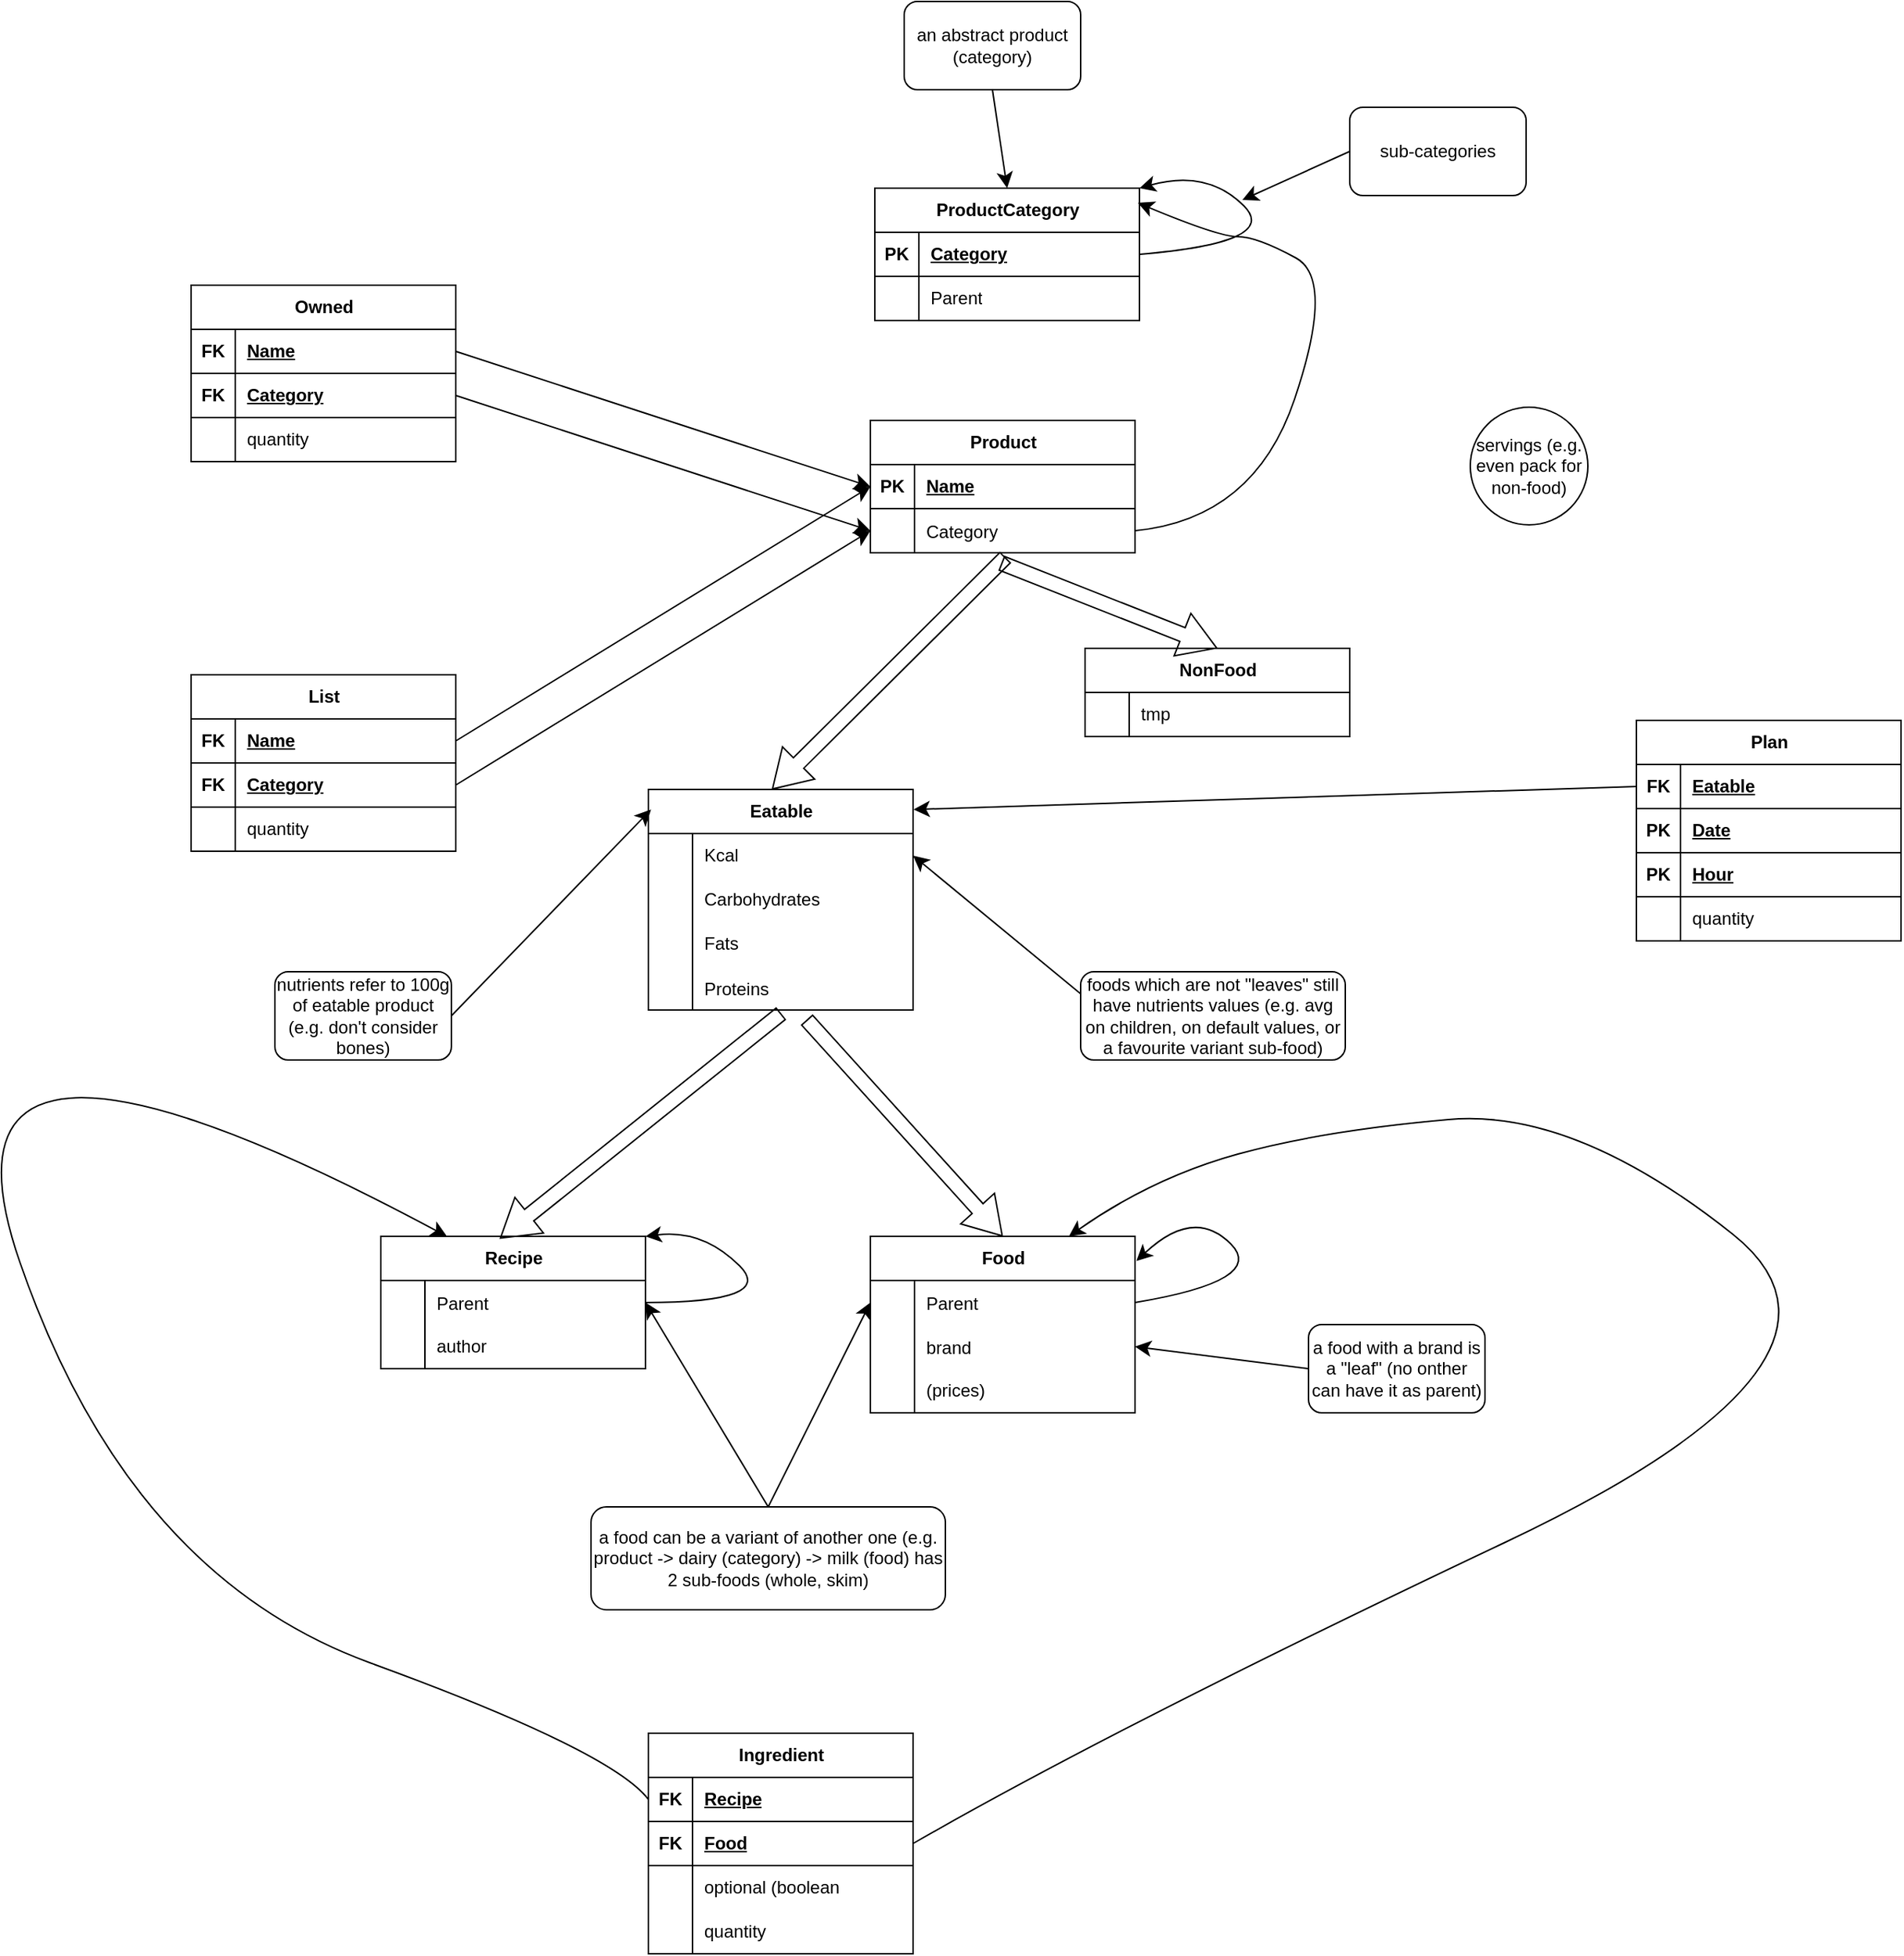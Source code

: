<mxfile version="24.2.5" type="device">
  <diagram name="Page-1" id="4wqWPoDEpwIA6AYoPbV9">
    <mxGraphModel dx="2390" dy="1797" grid="0" gridSize="10" guides="1" tooltips="1" connect="1" arrows="1" fold="1" page="0" pageScale="1" pageWidth="827" pageHeight="1169" math="0" shadow="0">
      <root>
        <mxCell id="0" />
        <mxCell id="1" parent="0" />
        <mxCell id="bA_wD9CgmNWGQYaJStTC-5" value="ProductCategory" style="shape=table;startSize=30;container=1;collapsible=1;childLayout=tableLayout;fixedRows=1;rowLines=0;fontStyle=1;align=center;resizeLast=1;html=1;" vertex="1" parent="1">
          <mxGeometry x="-225" y="-124" width="180" height="90" as="geometry" />
        </mxCell>
        <mxCell id="bA_wD9CgmNWGQYaJStTC-6" value="" style="shape=tableRow;horizontal=0;startSize=0;swimlaneHead=0;swimlaneBody=0;fillColor=none;collapsible=0;dropTarget=0;points=[[0,0.5],[1,0.5]];portConstraint=eastwest;top=0;left=0;right=0;bottom=1;" vertex="1" parent="bA_wD9CgmNWGQYaJStTC-5">
          <mxGeometry y="30" width="180" height="30" as="geometry" />
        </mxCell>
        <mxCell id="bA_wD9CgmNWGQYaJStTC-7" value="PK" style="shape=partialRectangle;connectable=0;fillColor=none;top=0;left=0;bottom=0;right=0;fontStyle=1;overflow=hidden;whiteSpace=wrap;html=1;" vertex="1" parent="bA_wD9CgmNWGQYaJStTC-6">
          <mxGeometry width="30" height="30" as="geometry">
            <mxRectangle width="30" height="30" as="alternateBounds" />
          </mxGeometry>
        </mxCell>
        <mxCell id="bA_wD9CgmNWGQYaJStTC-8" value="Category" style="shape=partialRectangle;connectable=0;fillColor=none;top=0;left=0;bottom=0;right=0;align=left;spacingLeft=6;fontStyle=5;overflow=hidden;whiteSpace=wrap;html=1;" vertex="1" parent="bA_wD9CgmNWGQYaJStTC-6">
          <mxGeometry x="30" width="150" height="30" as="geometry">
            <mxRectangle width="150" height="30" as="alternateBounds" />
          </mxGeometry>
        </mxCell>
        <mxCell id="bA_wD9CgmNWGQYaJStTC-9" value="" style="shape=tableRow;horizontal=0;startSize=0;swimlaneHead=0;swimlaneBody=0;fillColor=none;collapsible=0;dropTarget=0;points=[[0,0.5],[1,0.5]];portConstraint=eastwest;top=0;left=0;right=0;bottom=0;" vertex="1" parent="bA_wD9CgmNWGQYaJStTC-5">
          <mxGeometry y="60" width="180" height="30" as="geometry" />
        </mxCell>
        <mxCell id="bA_wD9CgmNWGQYaJStTC-10" value="" style="shape=partialRectangle;connectable=0;fillColor=none;top=0;left=0;bottom=0;right=0;editable=1;overflow=hidden;whiteSpace=wrap;html=1;" vertex="1" parent="bA_wD9CgmNWGQYaJStTC-9">
          <mxGeometry width="30" height="30" as="geometry">
            <mxRectangle width="30" height="30" as="alternateBounds" />
          </mxGeometry>
        </mxCell>
        <mxCell id="bA_wD9CgmNWGQYaJStTC-11" value="Parent" style="shape=partialRectangle;connectable=0;fillColor=none;top=0;left=0;bottom=0;right=0;align=left;spacingLeft=6;overflow=hidden;whiteSpace=wrap;html=1;" vertex="1" parent="bA_wD9CgmNWGQYaJStTC-9">
          <mxGeometry x="30" width="150" height="30" as="geometry">
            <mxRectangle width="150" height="30" as="alternateBounds" />
          </mxGeometry>
        </mxCell>
        <mxCell id="bA_wD9CgmNWGQYaJStTC-251" value="" style="curved=1;endArrow=classic;html=1;rounded=0;fontSize=12;startSize=8;endSize=8;entryX=1;entryY=0;entryDx=0;entryDy=0;exitX=1;exitY=0.5;exitDx=0;exitDy=0;" edge="1" parent="bA_wD9CgmNWGQYaJStTC-5" source="bA_wD9CgmNWGQYaJStTC-6" target="bA_wD9CgmNWGQYaJStTC-5">
          <mxGeometry width="50" height="50" relative="1" as="geometry">
            <mxPoint x="226" y="37" as="sourcePoint" />
            <mxPoint x="276" y="-13" as="targetPoint" />
            <Array as="points">
              <mxPoint x="276" y="37" />
              <mxPoint x="226" y="-13" />
            </Array>
          </mxGeometry>
        </mxCell>
        <mxCell id="bA_wD9CgmNWGQYaJStTC-32" style="edgeStyle=none;curved=1;rounded=0;orthogonalLoop=1;jettySize=auto;html=1;entryX=0.5;entryY=0;entryDx=0;entryDy=0;fontSize=12;startSize=8;endSize=8;exitX=0.5;exitY=1;exitDx=0;exitDy=0;" edge="1" parent="1" source="bA_wD9CgmNWGQYaJStTC-171" target="bA_wD9CgmNWGQYaJStTC-5">
          <mxGeometry relative="1" as="geometry">
            <mxPoint x="-144.142" y="-158.445" as="sourcePoint" />
          </mxGeometry>
        </mxCell>
        <mxCell id="bA_wD9CgmNWGQYaJStTC-33" value="Eatable" style="shape=table;startSize=30;container=1;collapsible=1;childLayout=tableLayout;fixedRows=1;rowLines=0;fontStyle=1;align=center;resizeLast=1;html=1;" vertex="1" parent="1">
          <mxGeometry x="-379" y="285" width="180" height="150" as="geometry" />
        </mxCell>
        <mxCell id="bA_wD9CgmNWGQYaJStTC-37" value="" style="shape=tableRow;horizontal=0;startSize=0;swimlaneHead=0;swimlaneBody=0;fillColor=none;collapsible=0;dropTarget=0;points=[[0,0.5],[1,0.5]];portConstraint=eastwest;top=0;left=0;right=0;bottom=0;" vertex="1" parent="bA_wD9CgmNWGQYaJStTC-33">
          <mxGeometry y="30" width="180" height="30" as="geometry" />
        </mxCell>
        <mxCell id="bA_wD9CgmNWGQYaJStTC-38" value="" style="shape=partialRectangle;connectable=0;fillColor=none;top=0;left=0;bottom=0;right=0;editable=1;overflow=hidden;whiteSpace=wrap;html=1;" vertex="1" parent="bA_wD9CgmNWGQYaJStTC-37">
          <mxGeometry width="30" height="30" as="geometry">
            <mxRectangle width="30" height="30" as="alternateBounds" />
          </mxGeometry>
        </mxCell>
        <mxCell id="bA_wD9CgmNWGQYaJStTC-39" value="Kcal" style="shape=partialRectangle;connectable=0;fillColor=none;top=0;left=0;bottom=0;right=0;align=left;spacingLeft=6;overflow=hidden;whiteSpace=wrap;html=1;" vertex="1" parent="bA_wD9CgmNWGQYaJStTC-37">
          <mxGeometry x="30" width="150" height="30" as="geometry">
            <mxRectangle width="150" height="30" as="alternateBounds" />
          </mxGeometry>
        </mxCell>
        <mxCell id="bA_wD9CgmNWGQYaJStTC-40" value="" style="shape=tableRow;horizontal=0;startSize=0;swimlaneHead=0;swimlaneBody=0;fillColor=none;collapsible=0;dropTarget=0;points=[[0,0.5],[1,0.5]];portConstraint=eastwest;top=0;left=0;right=0;bottom=0;" vertex="1" parent="bA_wD9CgmNWGQYaJStTC-33">
          <mxGeometry y="60" width="180" height="30" as="geometry" />
        </mxCell>
        <mxCell id="bA_wD9CgmNWGQYaJStTC-41" value="" style="shape=partialRectangle;connectable=0;fillColor=none;top=0;left=0;bottom=0;right=0;editable=1;overflow=hidden;whiteSpace=wrap;html=1;" vertex="1" parent="bA_wD9CgmNWGQYaJStTC-40">
          <mxGeometry width="30" height="30" as="geometry">
            <mxRectangle width="30" height="30" as="alternateBounds" />
          </mxGeometry>
        </mxCell>
        <mxCell id="bA_wD9CgmNWGQYaJStTC-42" value="Carbohydrates" style="shape=partialRectangle;connectable=0;fillColor=none;top=0;left=0;bottom=0;right=0;align=left;spacingLeft=6;overflow=hidden;whiteSpace=wrap;html=1;" vertex="1" parent="bA_wD9CgmNWGQYaJStTC-40">
          <mxGeometry x="30" width="150" height="30" as="geometry">
            <mxRectangle width="150" height="30" as="alternateBounds" />
          </mxGeometry>
        </mxCell>
        <mxCell id="bA_wD9CgmNWGQYaJStTC-43" value="" style="shape=tableRow;horizontal=0;startSize=0;swimlaneHead=0;swimlaneBody=0;fillColor=none;collapsible=0;dropTarget=0;points=[[0,0.5],[1,0.5]];portConstraint=eastwest;top=0;left=0;right=0;bottom=0;" vertex="1" parent="bA_wD9CgmNWGQYaJStTC-33">
          <mxGeometry y="90" width="180" height="30" as="geometry" />
        </mxCell>
        <mxCell id="bA_wD9CgmNWGQYaJStTC-44" value="" style="shape=partialRectangle;connectable=0;fillColor=none;top=0;left=0;bottom=0;right=0;editable=1;overflow=hidden;whiteSpace=wrap;html=1;" vertex="1" parent="bA_wD9CgmNWGQYaJStTC-43">
          <mxGeometry width="30" height="30" as="geometry">
            <mxRectangle width="30" height="30" as="alternateBounds" />
          </mxGeometry>
        </mxCell>
        <mxCell id="bA_wD9CgmNWGQYaJStTC-45" value="Fats" style="shape=partialRectangle;connectable=0;fillColor=none;top=0;left=0;bottom=0;right=0;align=left;spacingLeft=6;overflow=hidden;whiteSpace=wrap;html=1;" vertex="1" parent="bA_wD9CgmNWGQYaJStTC-43">
          <mxGeometry x="30" width="150" height="30" as="geometry">
            <mxRectangle width="150" height="30" as="alternateBounds" />
          </mxGeometry>
        </mxCell>
        <mxCell id="bA_wD9CgmNWGQYaJStTC-101" value="" style="shape=tableRow;horizontal=0;startSize=0;swimlaneHead=0;swimlaneBody=0;fillColor=none;collapsible=0;dropTarget=0;points=[[0,0.5],[1,0.5]];portConstraint=eastwest;top=0;left=0;right=0;bottom=0;" vertex="1" parent="bA_wD9CgmNWGQYaJStTC-33">
          <mxGeometry y="120" width="180" height="30" as="geometry" />
        </mxCell>
        <mxCell id="bA_wD9CgmNWGQYaJStTC-102" value="" style="shape=partialRectangle;connectable=0;fillColor=none;top=0;left=0;bottom=0;right=0;editable=1;overflow=hidden;" vertex="1" parent="bA_wD9CgmNWGQYaJStTC-101">
          <mxGeometry width="30" height="30" as="geometry">
            <mxRectangle width="30" height="30" as="alternateBounds" />
          </mxGeometry>
        </mxCell>
        <mxCell id="bA_wD9CgmNWGQYaJStTC-103" value="Proteins" style="shape=partialRectangle;connectable=0;fillColor=none;top=0;left=0;bottom=0;right=0;align=left;spacingLeft=6;overflow=hidden;" vertex="1" parent="bA_wD9CgmNWGQYaJStTC-101">
          <mxGeometry x="30" width="150" height="30" as="geometry">
            <mxRectangle width="150" height="30" as="alternateBounds" />
          </mxGeometry>
        </mxCell>
        <mxCell id="bA_wD9CgmNWGQYaJStTC-46" value="NonFood" style="shape=table;startSize=30;container=1;collapsible=1;childLayout=tableLayout;fixedRows=1;rowLines=0;fontStyle=1;align=center;resizeLast=1;html=1;" vertex="1" parent="1">
          <mxGeometry x="-82" y="189" width="180" height="60" as="geometry" />
        </mxCell>
        <mxCell id="bA_wD9CgmNWGQYaJStTC-50" value="" style="shape=tableRow;horizontal=0;startSize=0;swimlaneHead=0;swimlaneBody=0;fillColor=none;collapsible=0;dropTarget=0;points=[[0,0.5],[1,0.5]];portConstraint=eastwest;top=0;left=0;right=0;bottom=0;" vertex="1" parent="bA_wD9CgmNWGQYaJStTC-46">
          <mxGeometry y="30" width="180" height="30" as="geometry" />
        </mxCell>
        <mxCell id="bA_wD9CgmNWGQYaJStTC-51" value="" style="shape=partialRectangle;connectable=0;fillColor=none;top=0;left=0;bottom=0;right=0;editable=1;overflow=hidden;whiteSpace=wrap;html=1;" vertex="1" parent="bA_wD9CgmNWGQYaJStTC-50">
          <mxGeometry width="30" height="30" as="geometry">
            <mxRectangle width="30" height="30" as="alternateBounds" />
          </mxGeometry>
        </mxCell>
        <mxCell id="bA_wD9CgmNWGQYaJStTC-52" value="tmp" style="shape=partialRectangle;connectable=0;fillColor=none;top=0;left=0;bottom=0;right=0;align=left;spacingLeft=6;overflow=hidden;whiteSpace=wrap;html=1;" vertex="1" parent="bA_wD9CgmNWGQYaJStTC-50">
          <mxGeometry x="30" width="150" height="30" as="geometry">
            <mxRectangle width="150" height="30" as="alternateBounds" />
          </mxGeometry>
        </mxCell>
        <mxCell id="bA_wD9CgmNWGQYaJStTC-62" value="Product" style="shape=table;startSize=30;container=1;collapsible=1;childLayout=tableLayout;fixedRows=1;rowLines=0;fontStyle=1;align=center;resizeLast=1;html=1;" vertex="1" parent="1">
          <mxGeometry x="-228" y="34" width="180" height="90" as="geometry" />
        </mxCell>
        <mxCell id="bA_wD9CgmNWGQYaJStTC-59" value="" style="shape=tableRow;horizontal=0;startSize=0;swimlaneHead=0;swimlaneBody=0;fillColor=none;collapsible=0;dropTarget=0;points=[[0,0.5],[1,0.5]];portConstraint=eastwest;top=0;left=0;right=0;bottom=1;" vertex="1" parent="bA_wD9CgmNWGQYaJStTC-62">
          <mxGeometry y="30" width="180" height="30" as="geometry" />
        </mxCell>
        <mxCell id="bA_wD9CgmNWGQYaJStTC-60" value="PK" style="shape=partialRectangle;connectable=0;fillColor=none;top=0;left=0;bottom=0;right=0;fontStyle=1;overflow=hidden;whiteSpace=wrap;html=1;" vertex="1" parent="bA_wD9CgmNWGQYaJStTC-59">
          <mxGeometry width="30" height="30" as="geometry">
            <mxRectangle width="30" height="30" as="alternateBounds" />
          </mxGeometry>
        </mxCell>
        <mxCell id="bA_wD9CgmNWGQYaJStTC-61" value="Name" style="shape=partialRectangle;connectable=0;fillColor=none;top=0;left=0;bottom=0;right=0;align=left;spacingLeft=6;fontStyle=5;overflow=hidden;whiteSpace=wrap;html=1;" vertex="1" parent="bA_wD9CgmNWGQYaJStTC-59">
          <mxGeometry x="30" width="150" height="30" as="geometry">
            <mxRectangle width="150" height="30" as="alternateBounds" />
          </mxGeometry>
        </mxCell>
        <mxCell id="bA_wD9CgmNWGQYaJStTC-217" value="" style="shape=tableRow;horizontal=0;startSize=0;swimlaneHead=0;swimlaneBody=0;fillColor=none;collapsible=0;dropTarget=0;points=[[0,0.5],[1,0.5]];portConstraint=eastwest;top=0;left=0;right=0;bottom=0;" vertex="1" parent="bA_wD9CgmNWGQYaJStTC-62">
          <mxGeometry y="60" width="180" height="30" as="geometry" />
        </mxCell>
        <mxCell id="bA_wD9CgmNWGQYaJStTC-218" value="" style="shape=partialRectangle;connectable=0;fillColor=none;top=0;left=0;bottom=0;right=0;editable=1;overflow=hidden;" vertex="1" parent="bA_wD9CgmNWGQYaJStTC-217">
          <mxGeometry width="30" height="30" as="geometry">
            <mxRectangle width="30" height="30" as="alternateBounds" />
          </mxGeometry>
        </mxCell>
        <mxCell id="bA_wD9CgmNWGQYaJStTC-219" value="Category" style="shape=partialRectangle;connectable=0;fillColor=none;top=0;left=0;bottom=0;right=0;align=left;spacingLeft=6;overflow=hidden;" vertex="1" parent="bA_wD9CgmNWGQYaJStTC-217">
          <mxGeometry x="30" width="150" height="30" as="geometry">
            <mxRectangle width="150" height="30" as="alternateBounds" />
          </mxGeometry>
        </mxCell>
        <mxCell id="bA_wD9CgmNWGQYaJStTC-82" value="" style="curved=1;endArrow=classic;html=1;rounded=0;fontSize=12;startSize=8;endSize=8;exitX=1;exitY=0.5;exitDx=0;exitDy=0;entryX=0.994;entryY=0.111;entryDx=0;entryDy=0;entryPerimeter=0;" edge="1" parent="1" target="bA_wD9CgmNWGQYaJStTC-5">
          <mxGeometry width="50" height="50" relative="1" as="geometry">
            <mxPoint x="-48" y="109.0" as="sourcePoint" />
            <mxPoint x="33" y="51" as="targetPoint" />
            <Array as="points">
              <mxPoint x="33" y="101" />
              <mxPoint x="88" y="-62" />
              <mxPoint x="35" y="-91" />
              <mxPoint x="9" y="-91" />
            </Array>
          </mxGeometry>
        </mxCell>
        <mxCell id="bA_wD9CgmNWGQYaJStTC-83" value="" style="shape=flexArrow;endArrow=classic;html=1;rounded=0;fontSize=12;startSize=8;endSize=8;curved=1;entryX=0.467;entryY=0;entryDx=0;entryDy=0;entryPerimeter=0;exitX=0.511;exitY=1.1;exitDx=0;exitDy=0;exitPerimeter=0;" edge="1" parent="1" target="bA_wD9CgmNWGQYaJStTC-33">
          <mxGeometry width="50" height="50" relative="1" as="geometry">
            <mxPoint x="-136.02" y="127.0" as="sourcePoint" />
            <mxPoint x="-140" y="279" as="targetPoint" />
          </mxGeometry>
        </mxCell>
        <mxCell id="bA_wD9CgmNWGQYaJStTC-84" value="" style="shape=flexArrow;endArrow=classic;html=1;rounded=0;fontSize=12;startSize=8;endSize=8;curved=1;entryX=0.5;entryY=0;entryDx=0;entryDy=0;" edge="1" parent="1" target="bA_wD9CgmNWGQYaJStTC-46">
          <mxGeometry width="50" height="50" relative="1" as="geometry">
            <mxPoint x="-139" y="131" as="sourcePoint" />
            <mxPoint x="-69" y="182" as="targetPoint" />
          </mxGeometry>
        </mxCell>
        <mxCell id="bA_wD9CgmNWGQYaJStTC-104" value="Owned" style="shape=table;startSize=30;container=1;collapsible=1;childLayout=tableLayout;fixedRows=1;rowLines=0;fontStyle=1;align=center;resizeLast=1;html=1;" vertex="1" parent="1">
          <mxGeometry x="-690" y="-58" width="180" height="120" as="geometry" />
        </mxCell>
        <mxCell id="bA_wD9CgmNWGQYaJStTC-105" value="" style="shape=tableRow;horizontal=0;startSize=0;swimlaneHead=0;swimlaneBody=0;fillColor=none;collapsible=0;dropTarget=0;points=[[0,0.5],[1,0.5]];portConstraint=eastwest;top=0;left=0;right=0;bottom=1;" vertex="1" parent="bA_wD9CgmNWGQYaJStTC-104">
          <mxGeometry y="30" width="180" height="30" as="geometry" />
        </mxCell>
        <mxCell id="bA_wD9CgmNWGQYaJStTC-106" value="FK" style="shape=partialRectangle;connectable=0;fillColor=none;top=0;left=0;bottom=0;right=0;fontStyle=1;overflow=hidden;whiteSpace=wrap;html=1;" vertex="1" parent="bA_wD9CgmNWGQYaJStTC-105">
          <mxGeometry width="30" height="30" as="geometry">
            <mxRectangle width="30" height="30" as="alternateBounds" />
          </mxGeometry>
        </mxCell>
        <mxCell id="bA_wD9CgmNWGQYaJStTC-107" value="Name" style="shape=partialRectangle;connectable=0;fillColor=none;top=0;left=0;bottom=0;right=0;align=left;spacingLeft=6;fontStyle=5;overflow=hidden;whiteSpace=wrap;html=1;" vertex="1" parent="bA_wD9CgmNWGQYaJStTC-105">
          <mxGeometry x="30" width="150" height="30" as="geometry">
            <mxRectangle width="150" height="30" as="alternateBounds" />
          </mxGeometry>
        </mxCell>
        <mxCell id="bA_wD9CgmNWGQYaJStTC-133" value="" style="shape=tableRow;horizontal=0;startSize=0;swimlaneHead=0;swimlaneBody=0;fillColor=none;collapsible=0;dropTarget=0;points=[[0,0.5],[1,0.5]];portConstraint=eastwest;top=0;left=0;right=0;bottom=1;" vertex="1" parent="bA_wD9CgmNWGQYaJStTC-104">
          <mxGeometry y="60" width="180" height="30" as="geometry" />
        </mxCell>
        <mxCell id="bA_wD9CgmNWGQYaJStTC-134" value="FK" style="shape=partialRectangle;connectable=0;fillColor=none;top=0;left=0;bottom=0;right=0;fontStyle=1;overflow=hidden;whiteSpace=wrap;html=1;" vertex="1" parent="bA_wD9CgmNWGQYaJStTC-133">
          <mxGeometry width="30" height="30" as="geometry">
            <mxRectangle width="30" height="30" as="alternateBounds" />
          </mxGeometry>
        </mxCell>
        <mxCell id="bA_wD9CgmNWGQYaJStTC-135" value="Category" style="shape=partialRectangle;connectable=0;fillColor=none;top=0;left=0;bottom=0;right=0;align=left;spacingLeft=6;fontStyle=5;overflow=hidden;whiteSpace=wrap;html=1;" vertex="1" parent="bA_wD9CgmNWGQYaJStTC-133">
          <mxGeometry x="30" width="150" height="30" as="geometry">
            <mxRectangle width="150" height="30" as="alternateBounds" />
          </mxGeometry>
        </mxCell>
        <mxCell id="bA_wD9CgmNWGQYaJStTC-108" value="" style="shape=tableRow;horizontal=0;startSize=0;swimlaneHead=0;swimlaneBody=0;fillColor=none;collapsible=0;dropTarget=0;points=[[0,0.5],[1,0.5]];portConstraint=eastwest;top=0;left=0;right=0;bottom=0;" vertex="1" parent="bA_wD9CgmNWGQYaJStTC-104">
          <mxGeometry y="90" width="180" height="30" as="geometry" />
        </mxCell>
        <mxCell id="bA_wD9CgmNWGQYaJStTC-109" value="" style="shape=partialRectangle;connectable=0;fillColor=none;top=0;left=0;bottom=0;right=0;editable=1;overflow=hidden;whiteSpace=wrap;html=1;" vertex="1" parent="bA_wD9CgmNWGQYaJStTC-108">
          <mxGeometry width="30" height="30" as="geometry">
            <mxRectangle width="30" height="30" as="alternateBounds" />
          </mxGeometry>
        </mxCell>
        <mxCell id="bA_wD9CgmNWGQYaJStTC-110" value="quantity" style="shape=partialRectangle;connectable=0;fillColor=none;top=0;left=0;bottom=0;right=0;align=left;spacingLeft=6;overflow=hidden;whiteSpace=wrap;html=1;" vertex="1" parent="bA_wD9CgmNWGQYaJStTC-108">
          <mxGeometry x="30" width="150" height="30" as="geometry">
            <mxRectangle width="150" height="30" as="alternateBounds" />
          </mxGeometry>
        </mxCell>
        <mxCell id="bA_wD9CgmNWGQYaJStTC-117" value="List" style="shape=table;startSize=30;container=1;collapsible=1;childLayout=tableLayout;fixedRows=1;rowLines=0;fontStyle=1;align=center;resizeLast=1;html=1;" vertex="1" parent="1">
          <mxGeometry x="-690" y="207" width="180" height="120" as="geometry" />
        </mxCell>
        <mxCell id="bA_wD9CgmNWGQYaJStTC-118" value="" style="shape=tableRow;horizontal=0;startSize=0;swimlaneHead=0;swimlaneBody=0;fillColor=none;collapsible=0;dropTarget=0;points=[[0,0.5],[1,0.5]];portConstraint=eastwest;top=0;left=0;right=0;bottom=1;" vertex="1" parent="bA_wD9CgmNWGQYaJStTC-117">
          <mxGeometry y="30" width="180" height="30" as="geometry" />
        </mxCell>
        <mxCell id="bA_wD9CgmNWGQYaJStTC-119" value="FK" style="shape=partialRectangle;connectable=0;fillColor=none;top=0;left=0;bottom=0;right=0;fontStyle=1;overflow=hidden;whiteSpace=wrap;html=1;" vertex="1" parent="bA_wD9CgmNWGQYaJStTC-118">
          <mxGeometry width="30" height="30" as="geometry">
            <mxRectangle width="30" height="30" as="alternateBounds" />
          </mxGeometry>
        </mxCell>
        <mxCell id="bA_wD9CgmNWGQYaJStTC-120" value="Name" style="shape=partialRectangle;connectable=0;fillColor=none;top=0;left=0;bottom=0;right=0;align=left;spacingLeft=6;fontStyle=5;overflow=hidden;whiteSpace=wrap;html=1;" vertex="1" parent="bA_wD9CgmNWGQYaJStTC-118">
          <mxGeometry x="30" width="150" height="30" as="geometry">
            <mxRectangle width="150" height="30" as="alternateBounds" />
          </mxGeometry>
        </mxCell>
        <mxCell id="bA_wD9CgmNWGQYaJStTC-146" value="" style="shape=tableRow;horizontal=0;startSize=0;swimlaneHead=0;swimlaneBody=0;fillColor=none;collapsible=0;dropTarget=0;points=[[0,0.5],[1,0.5]];portConstraint=eastwest;top=0;left=0;right=0;bottom=1;" vertex="1" parent="bA_wD9CgmNWGQYaJStTC-117">
          <mxGeometry y="60" width="180" height="30" as="geometry" />
        </mxCell>
        <mxCell id="bA_wD9CgmNWGQYaJStTC-147" value="FK" style="shape=partialRectangle;connectable=0;fillColor=none;top=0;left=0;bottom=0;right=0;fontStyle=1;overflow=hidden;whiteSpace=wrap;html=1;" vertex="1" parent="bA_wD9CgmNWGQYaJStTC-146">
          <mxGeometry width="30" height="30" as="geometry">
            <mxRectangle width="30" height="30" as="alternateBounds" />
          </mxGeometry>
        </mxCell>
        <mxCell id="bA_wD9CgmNWGQYaJStTC-148" value="Category" style="shape=partialRectangle;connectable=0;fillColor=none;top=0;left=0;bottom=0;right=0;align=left;spacingLeft=6;fontStyle=5;overflow=hidden;whiteSpace=wrap;html=1;" vertex="1" parent="bA_wD9CgmNWGQYaJStTC-146">
          <mxGeometry x="30" width="150" height="30" as="geometry">
            <mxRectangle width="150" height="30" as="alternateBounds" />
          </mxGeometry>
        </mxCell>
        <mxCell id="bA_wD9CgmNWGQYaJStTC-121" value="" style="shape=tableRow;horizontal=0;startSize=0;swimlaneHead=0;swimlaneBody=0;fillColor=none;collapsible=0;dropTarget=0;points=[[0,0.5],[1,0.5]];portConstraint=eastwest;top=0;left=0;right=0;bottom=0;" vertex="1" parent="bA_wD9CgmNWGQYaJStTC-117">
          <mxGeometry y="90" width="180" height="30" as="geometry" />
        </mxCell>
        <mxCell id="bA_wD9CgmNWGQYaJStTC-122" value="" style="shape=partialRectangle;connectable=0;fillColor=none;top=0;left=0;bottom=0;right=0;editable=1;overflow=hidden;whiteSpace=wrap;html=1;" vertex="1" parent="bA_wD9CgmNWGQYaJStTC-121">
          <mxGeometry width="30" height="30" as="geometry">
            <mxRectangle width="30" height="30" as="alternateBounds" />
          </mxGeometry>
        </mxCell>
        <mxCell id="bA_wD9CgmNWGQYaJStTC-123" value="quantity" style="shape=partialRectangle;connectable=0;fillColor=none;top=0;left=0;bottom=0;right=0;align=left;spacingLeft=6;overflow=hidden;whiteSpace=wrap;html=1;" vertex="1" parent="bA_wD9CgmNWGQYaJStTC-121">
          <mxGeometry x="30" width="150" height="30" as="geometry">
            <mxRectangle width="150" height="30" as="alternateBounds" />
          </mxGeometry>
        </mxCell>
        <mxCell id="bA_wD9CgmNWGQYaJStTC-137" value="" style="endArrow=classic;html=1;rounded=0;fontSize=12;startSize=8;endSize=8;curved=1;exitX=1;exitY=0.5;exitDx=0;exitDy=0;entryX=0;entryY=0.5;entryDx=0;entryDy=0;" edge="1" parent="1" source="bA_wD9CgmNWGQYaJStTC-133">
          <mxGeometry width="50" height="50" relative="1" as="geometry">
            <mxPoint x="-304" y="147" as="sourcePoint" />
            <mxPoint x="-228" y="109.0" as="targetPoint" />
          </mxGeometry>
        </mxCell>
        <mxCell id="bA_wD9CgmNWGQYaJStTC-138" value="" style="endArrow=classic;html=1;rounded=0;fontSize=12;startSize=8;endSize=8;curved=1;exitX=1;exitY=0.5;exitDx=0;exitDy=0;entryX=0;entryY=0.5;entryDx=0;entryDy=0;" edge="1" parent="1" source="bA_wD9CgmNWGQYaJStTC-105" target="bA_wD9CgmNWGQYaJStTC-59">
          <mxGeometry width="50" height="50" relative="1" as="geometry">
            <mxPoint x="-304" y="147" as="sourcePoint" />
            <mxPoint x="-254" y="97" as="targetPoint" />
          </mxGeometry>
        </mxCell>
        <mxCell id="bA_wD9CgmNWGQYaJStTC-139" value="" style="endArrow=classic;html=1;rounded=0;fontSize=12;startSize=8;endSize=8;curved=1;exitX=1;exitY=0.5;exitDx=0;exitDy=0;entryX=0;entryY=0.5;entryDx=0;entryDy=0;" edge="1" parent="1" source="bA_wD9CgmNWGQYaJStTC-118" target="bA_wD9CgmNWGQYaJStTC-59">
          <mxGeometry width="50" height="50" relative="1" as="geometry">
            <mxPoint x="-397" y="200" as="sourcePoint" />
            <mxPoint x="-254" y="97" as="targetPoint" />
          </mxGeometry>
        </mxCell>
        <mxCell id="bA_wD9CgmNWGQYaJStTC-149" value="" style="endArrow=classic;html=1;rounded=0;fontSize=12;startSize=8;endSize=8;curved=1;exitX=1;exitY=0.5;exitDx=0;exitDy=0;entryX=0;entryY=0.5;entryDx=0;entryDy=0;" edge="1" parent="1" source="bA_wD9CgmNWGQYaJStTC-146">
          <mxGeometry width="50" height="50" relative="1" as="geometry">
            <mxPoint x="-304" y="147" as="sourcePoint" />
            <mxPoint x="-228" y="109.0" as="targetPoint" />
          </mxGeometry>
        </mxCell>
        <mxCell id="bA_wD9CgmNWGQYaJStTC-150" value="Recipe" style="shape=table;startSize=30;container=1;collapsible=1;childLayout=tableLayout;fixedRows=1;rowLines=0;fontStyle=1;align=center;resizeLast=1;html=1;" vertex="1" parent="1">
          <mxGeometry x="-561" y="589" width="180" height="90" as="geometry" />
        </mxCell>
        <mxCell id="bA_wD9CgmNWGQYaJStTC-220" value="" style="shape=tableRow;horizontal=0;startSize=0;swimlaneHead=0;swimlaneBody=0;fillColor=none;collapsible=0;dropTarget=0;points=[[0,0.5],[1,0.5]];portConstraint=eastwest;top=0;left=0;right=0;bottom=0;" vertex="1" parent="bA_wD9CgmNWGQYaJStTC-150">
          <mxGeometry y="30" width="180" height="30" as="geometry" />
        </mxCell>
        <mxCell id="bA_wD9CgmNWGQYaJStTC-221" value="" style="shape=partialRectangle;connectable=0;fillColor=none;top=0;left=0;bottom=0;right=0;editable=1;overflow=hidden;" vertex="1" parent="bA_wD9CgmNWGQYaJStTC-220">
          <mxGeometry width="30" height="30" as="geometry">
            <mxRectangle width="30" height="30" as="alternateBounds" />
          </mxGeometry>
        </mxCell>
        <mxCell id="bA_wD9CgmNWGQYaJStTC-222" value="Parent" style="shape=partialRectangle;connectable=0;fillColor=none;top=0;left=0;bottom=0;right=0;align=left;spacingLeft=6;overflow=hidden;" vertex="1" parent="bA_wD9CgmNWGQYaJStTC-220">
          <mxGeometry x="30" width="150" height="30" as="geometry">
            <mxRectangle width="150" height="30" as="alternateBounds" />
          </mxGeometry>
        </mxCell>
        <mxCell id="bA_wD9CgmNWGQYaJStTC-154" value="" style="shape=tableRow;horizontal=0;startSize=0;swimlaneHead=0;swimlaneBody=0;fillColor=none;collapsible=0;dropTarget=0;points=[[0,0.5],[1,0.5]];portConstraint=eastwest;top=0;left=0;right=0;bottom=0;" vertex="1" parent="bA_wD9CgmNWGQYaJStTC-150">
          <mxGeometry y="60" width="180" height="30" as="geometry" />
        </mxCell>
        <mxCell id="bA_wD9CgmNWGQYaJStTC-155" value="" style="shape=partialRectangle;connectable=0;fillColor=none;top=0;left=0;bottom=0;right=0;editable=1;overflow=hidden;whiteSpace=wrap;html=1;" vertex="1" parent="bA_wD9CgmNWGQYaJStTC-154">
          <mxGeometry width="30" height="30" as="geometry">
            <mxRectangle width="30" height="30" as="alternateBounds" />
          </mxGeometry>
        </mxCell>
        <mxCell id="bA_wD9CgmNWGQYaJStTC-156" value="author" style="shape=partialRectangle;connectable=0;fillColor=none;top=0;left=0;bottom=0;right=0;align=left;spacingLeft=6;overflow=hidden;whiteSpace=wrap;html=1;" vertex="1" parent="bA_wD9CgmNWGQYaJStTC-154">
          <mxGeometry x="30" width="150" height="30" as="geometry">
            <mxRectangle width="150" height="30" as="alternateBounds" />
          </mxGeometry>
        </mxCell>
        <mxCell id="bA_wD9CgmNWGQYaJStTC-190" value="" style="curved=1;endArrow=classic;html=1;rounded=0;fontSize=12;startSize=8;endSize=8;exitX=1;exitY=0.5;exitDx=0;exitDy=0;entryX=1;entryY=0;entryDx=0;entryDy=0;" edge="1" parent="bA_wD9CgmNWGQYaJStTC-150" target="bA_wD9CgmNWGQYaJStTC-150">
          <mxGeometry width="50" height="50" relative="1" as="geometry">
            <mxPoint x="180" y="45" as="sourcePoint" />
            <mxPoint x="269" y="-5" as="targetPoint" />
            <Array as="points">
              <mxPoint x="269" y="45" />
              <mxPoint x="219" y="-5" />
            </Array>
          </mxGeometry>
        </mxCell>
        <mxCell id="bA_wD9CgmNWGQYaJStTC-167" value="" style="endArrow=classic;html=1;rounded=0;fontSize=12;startSize=8;endSize=8;curved=1;exitX=0.5;exitY=0;exitDx=0;exitDy=0;entryX=0;entryY=0.5;entryDx=0;entryDy=0;" edge="1" parent="1" source="bA_wD9CgmNWGQYaJStTC-170">
          <mxGeometry width="50" height="50" relative="1" as="geometry">
            <mxPoint x="-518.0" y="427.0" as="sourcePoint" />
            <mxPoint x="-228" y="634" as="targetPoint" />
          </mxGeometry>
        </mxCell>
        <mxCell id="bA_wD9CgmNWGQYaJStTC-170" value="a food can be a variant of another one (e.g. product -&amp;gt; dairy (category) -&amp;gt; milk (food) has 2 sub-foods (whole, skim)" style="rounded=1;whiteSpace=wrap;html=1;" vertex="1" parent="1">
          <mxGeometry x="-418" y="773" width="241" height="70" as="geometry" />
        </mxCell>
        <mxCell id="bA_wD9CgmNWGQYaJStTC-171" value="an abstract product (category)" style="rounded=1;whiteSpace=wrap;html=1;" vertex="1" parent="1">
          <mxGeometry x="-205" y="-251" width="120" height="60" as="geometry" />
        </mxCell>
        <mxCell id="bA_wD9CgmNWGQYaJStTC-173" value="Food" style="shape=table;startSize=30;container=1;collapsible=1;childLayout=tableLayout;fixedRows=1;rowLines=0;fontStyle=1;align=center;resizeLast=1;html=1;" vertex="1" parent="1">
          <mxGeometry x="-228" y="589" width="180" height="120" as="geometry" />
        </mxCell>
        <mxCell id="bA_wD9CgmNWGQYaJStTC-223" value="" style="shape=tableRow;horizontal=0;startSize=0;swimlaneHead=0;swimlaneBody=0;fillColor=none;collapsible=0;dropTarget=0;points=[[0,0.5],[1,0.5]];portConstraint=eastwest;top=0;left=0;right=0;bottom=0;" vertex="1" parent="bA_wD9CgmNWGQYaJStTC-173">
          <mxGeometry y="30" width="180" height="30" as="geometry" />
        </mxCell>
        <mxCell id="bA_wD9CgmNWGQYaJStTC-224" value="" style="shape=partialRectangle;connectable=0;fillColor=none;top=0;left=0;bottom=0;right=0;editable=1;overflow=hidden;" vertex="1" parent="bA_wD9CgmNWGQYaJStTC-223">
          <mxGeometry width="30" height="30" as="geometry">
            <mxRectangle width="30" height="30" as="alternateBounds" />
          </mxGeometry>
        </mxCell>
        <mxCell id="bA_wD9CgmNWGQYaJStTC-225" value="Parent" style="shape=partialRectangle;connectable=0;fillColor=none;top=0;left=0;bottom=0;right=0;align=left;spacingLeft=6;overflow=hidden;" vertex="1" parent="bA_wD9CgmNWGQYaJStTC-223">
          <mxGeometry x="30" width="150" height="30" as="geometry">
            <mxRectangle width="150" height="30" as="alternateBounds" />
          </mxGeometry>
        </mxCell>
        <mxCell id="bA_wD9CgmNWGQYaJStTC-191" value="" style="shape=tableRow;horizontal=0;startSize=0;swimlaneHead=0;swimlaneBody=0;fillColor=none;collapsible=0;dropTarget=0;points=[[0,0.5],[1,0.5]];portConstraint=eastwest;top=0;left=0;right=0;bottom=0;" vertex="1" parent="bA_wD9CgmNWGQYaJStTC-173">
          <mxGeometry y="60" width="180" height="30" as="geometry" />
        </mxCell>
        <mxCell id="bA_wD9CgmNWGQYaJStTC-192" value="" style="shape=partialRectangle;connectable=0;fillColor=none;top=0;left=0;bottom=0;right=0;editable=1;overflow=hidden;" vertex="1" parent="bA_wD9CgmNWGQYaJStTC-191">
          <mxGeometry width="30" height="30" as="geometry">
            <mxRectangle width="30" height="30" as="alternateBounds" />
          </mxGeometry>
        </mxCell>
        <mxCell id="bA_wD9CgmNWGQYaJStTC-193" value="brand" style="shape=partialRectangle;connectable=0;fillColor=none;top=0;left=0;bottom=0;right=0;align=left;spacingLeft=6;overflow=hidden;" vertex="1" parent="bA_wD9CgmNWGQYaJStTC-191">
          <mxGeometry x="30" width="150" height="30" as="geometry">
            <mxRectangle width="150" height="30" as="alternateBounds" />
          </mxGeometry>
        </mxCell>
        <mxCell id="bA_wD9CgmNWGQYaJStTC-177" value="" style="shape=tableRow;horizontal=0;startSize=0;swimlaneHead=0;swimlaneBody=0;fillColor=none;collapsible=0;dropTarget=0;points=[[0,0.5],[1,0.5]];portConstraint=eastwest;top=0;left=0;right=0;bottom=0;" vertex="1" parent="bA_wD9CgmNWGQYaJStTC-173">
          <mxGeometry y="90" width="180" height="30" as="geometry" />
        </mxCell>
        <mxCell id="bA_wD9CgmNWGQYaJStTC-178" value="" style="shape=partialRectangle;connectable=0;fillColor=none;top=0;left=0;bottom=0;right=0;editable=1;overflow=hidden;whiteSpace=wrap;html=1;" vertex="1" parent="bA_wD9CgmNWGQYaJStTC-177">
          <mxGeometry width="30" height="30" as="geometry">
            <mxRectangle width="30" height="30" as="alternateBounds" />
          </mxGeometry>
        </mxCell>
        <mxCell id="bA_wD9CgmNWGQYaJStTC-179" value="(prices)" style="shape=partialRectangle;connectable=0;fillColor=none;top=0;left=0;bottom=0;right=0;align=left;spacingLeft=6;overflow=hidden;whiteSpace=wrap;html=1;" vertex="1" parent="bA_wD9CgmNWGQYaJStTC-177">
          <mxGeometry x="30" width="150" height="30" as="geometry">
            <mxRectangle width="150" height="30" as="alternateBounds" />
          </mxGeometry>
        </mxCell>
        <mxCell id="bA_wD9CgmNWGQYaJStTC-188" value="" style="curved=1;endArrow=classic;html=1;rounded=0;fontSize=12;startSize=8;endSize=8;exitX=1;exitY=0.5;exitDx=0;exitDy=0;entryX=1.005;entryY=0.14;entryDx=0;entryDy=0;entryPerimeter=0;" edge="1" parent="bA_wD9CgmNWGQYaJStTC-173" target="bA_wD9CgmNWGQYaJStTC-173">
          <mxGeometry width="50" height="50" relative="1" as="geometry">
            <mxPoint x="180" y="45" as="sourcePoint" />
            <mxPoint x="270" y="-20" as="targetPoint" />
            <Array as="points">
              <mxPoint x="270" y="30" />
              <mxPoint x="220" y="-20" />
            </Array>
          </mxGeometry>
        </mxCell>
        <mxCell id="bA_wD9CgmNWGQYaJStTC-186" value="" style="shape=flexArrow;endArrow=classic;html=1;rounded=0;fontSize=12;startSize=8;endSize=8;curved=1;exitX=0.502;exitY=1.076;exitDx=0;exitDy=0;exitPerimeter=0;entryX=0.45;entryY=0.017;entryDx=0;entryDy=0;entryPerimeter=0;" edge="1" parent="1" source="bA_wD9CgmNWGQYaJStTC-101" target="bA_wD9CgmNWGQYaJStTC-150">
          <mxGeometry width="50" height="50" relative="1" as="geometry">
            <mxPoint x="-239" y="541" as="sourcePoint" />
            <mxPoint x="-189" y="491" as="targetPoint" />
          </mxGeometry>
        </mxCell>
        <mxCell id="bA_wD9CgmNWGQYaJStTC-187" value="" style="shape=flexArrow;endArrow=classic;html=1;rounded=0;fontSize=12;startSize=8;endSize=8;curved=1;entryX=0.5;entryY=0;entryDx=0;entryDy=0;exitX=0.598;exitY=1.219;exitDx=0;exitDy=0;exitPerimeter=0;" edge="1" parent="1" source="bA_wD9CgmNWGQYaJStTC-101" target="bA_wD9CgmNWGQYaJStTC-173">
          <mxGeometry width="50" height="50" relative="1" as="geometry">
            <mxPoint x="-284" y="469" as="sourcePoint" />
            <mxPoint x="-92" y="495" as="targetPoint" />
          </mxGeometry>
        </mxCell>
        <mxCell id="bA_wD9CgmNWGQYaJStTC-189" value="" style="endArrow=classic;html=1;rounded=0;fontSize=12;startSize=8;endSize=8;curved=1;exitX=0.5;exitY=0;exitDx=0;exitDy=0;entryX=1;entryY=0.5;entryDx=0;entryDy=0;" edge="1" parent="1" source="bA_wD9CgmNWGQYaJStTC-170">
          <mxGeometry width="50" height="50" relative="1" as="geometry">
            <mxPoint x="-392" y="851" as="sourcePoint" />
            <mxPoint x="-381" y="634" as="targetPoint" />
          </mxGeometry>
        </mxCell>
        <mxCell id="bA_wD9CgmNWGQYaJStTC-194" value="a food with a brand is a &quot;leaf&quot; (no onther can have it as parent)" style="rounded=1;whiteSpace=wrap;html=1;" vertex="1" parent="1">
          <mxGeometry x="70" y="649" width="120" height="60" as="geometry" />
        </mxCell>
        <mxCell id="bA_wD9CgmNWGQYaJStTC-195" value="" style="endArrow=classic;html=1;rounded=0;fontSize=12;startSize=8;endSize=8;curved=1;entryX=1;entryY=0.5;entryDx=0;entryDy=0;exitX=0;exitY=0.5;exitDx=0;exitDy=0;" edge="1" parent="1" source="bA_wD9CgmNWGQYaJStTC-194" target="bA_wD9CgmNWGQYaJStTC-191">
          <mxGeometry width="50" height="50" relative="1" as="geometry">
            <mxPoint x="56" y="812" as="sourcePoint" />
            <mxPoint x="106" y="762" as="targetPoint" />
          </mxGeometry>
        </mxCell>
        <mxCell id="bA_wD9CgmNWGQYaJStTC-196" value="foods which are not &quot;leaves&quot; still have nutrients values (e.g. avg on children, on default values, or a favourite variant sub-food)" style="rounded=1;whiteSpace=wrap;html=1;" vertex="1" parent="1">
          <mxGeometry x="-85" y="409" width="180" height="60" as="geometry" />
        </mxCell>
        <mxCell id="bA_wD9CgmNWGQYaJStTC-197" value="" style="endArrow=classic;html=1;rounded=0;fontSize=12;startSize=8;endSize=8;curved=1;exitX=0;exitY=0.25;exitDx=0;exitDy=0;entryX=1;entryY=0.5;entryDx=0;entryDy=0;" edge="1" parent="1" source="bA_wD9CgmNWGQYaJStTC-196" target="bA_wD9CgmNWGQYaJStTC-37">
          <mxGeometry width="50" height="50" relative="1" as="geometry">
            <mxPoint x="-515" y="457" as="sourcePoint" />
            <mxPoint x="-465" y="407" as="targetPoint" />
          </mxGeometry>
        </mxCell>
        <mxCell id="bA_wD9CgmNWGQYaJStTC-198" value="Ingredient" style="shape=table;startSize=30;container=1;collapsible=1;childLayout=tableLayout;fixedRows=1;rowLines=0;fontStyle=1;align=center;resizeLast=1;html=1;" vertex="1" parent="1">
          <mxGeometry x="-379" y="927" width="180" height="150" as="geometry" />
        </mxCell>
        <mxCell id="bA_wD9CgmNWGQYaJStTC-199" value="" style="shape=tableRow;horizontal=0;startSize=0;swimlaneHead=0;swimlaneBody=0;fillColor=none;collapsible=0;dropTarget=0;points=[[0,0.5],[1,0.5]];portConstraint=eastwest;top=0;left=0;right=0;bottom=1;" vertex="1" parent="bA_wD9CgmNWGQYaJStTC-198">
          <mxGeometry y="30" width="180" height="30" as="geometry" />
        </mxCell>
        <mxCell id="bA_wD9CgmNWGQYaJStTC-200" value="FK" style="shape=partialRectangle;connectable=0;fillColor=none;top=0;left=0;bottom=0;right=0;fontStyle=1;overflow=hidden;whiteSpace=wrap;html=1;" vertex="1" parent="bA_wD9CgmNWGQYaJStTC-199">
          <mxGeometry width="30" height="30" as="geometry">
            <mxRectangle width="30" height="30" as="alternateBounds" />
          </mxGeometry>
        </mxCell>
        <mxCell id="bA_wD9CgmNWGQYaJStTC-201" value="Recipe" style="shape=partialRectangle;connectable=0;fillColor=none;top=0;left=0;bottom=0;right=0;align=left;spacingLeft=6;fontStyle=5;overflow=hidden;whiteSpace=wrap;html=1;" vertex="1" parent="bA_wD9CgmNWGQYaJStTC-199">
          <mxGeometry x="30" width="150" height="30" as="geometry">
            <mxRectangle width="150" height="30" as="alternateBounds" />
          </mxGeometry>
        </mxCell>
        <mxCell id="bA_wD9CgmNWGQYaJStTC-211" value="" style="shape=tableRow;horizontal=0;startSize=0;swimlaneHead=0;swimlaneBody=0;fillColor=none;collapsible=0;dropTarget=0;points=[[0,0.5],[1,0.5]];portConstraint=eastwest;top=0;left=0;right=0;bottom=1;" vertex="1" parent="bA_wD9CgmNWGQYaJStTC-198">
          <mxGeometry y="60" width="180" height="30" as="geometry" />
        </mxCell>
        <mxCell id="bA_wD9CgmNWGQYaJStTC-212" value="FK" style="shape=partialRectangle;connectable=0;fillColor=none;top=0;left=0;bottom=0;right=0;fontStyle=1;overflow=hidden;whiteSpace=wrap;html=1;" vertex="1" parent="bA_wD9CgmNWGQYaJStTC-211">
          <mxGeometry width="30" height="30" as="geometry">
            <mxRectangle width="30" height="30" as="alternateBounds" />
          </mxGeometry>
        </mxCell>
        <mxCell id="bA_wD9CgmNWGQYaJStTC-213" value="Food" style="shape=partialRectangle;connectable=0;fillColor=none;top=0;left=0;bottom=0;right=0;align=left;spacingLeft=6;fontStyle=5;overflow=hidden;whiteSpace=wrap;html=1;" vertex="1" parent="bA_wD9CgmNWGQYaJStTC-211">
          <mxGeometry x="30" width="150" height="30" as="geometry">
            <mxRectangle width="150" height="30" as="alternateBounds" />
          </mxGeometry>
        </mxCell>
        <mxCell id="bA_wD9CgmNWGQYaJStTC-202" value="" style="shape=tableRow;horizontal=0;startSize=0;swimlaneHead=0;swimlaneBody=0;fillColor=none;collapsible=0;dropTarget=0;points=[[0,0.5],[1,0.5]];portConstraint=eastwest;top=0;left=0;right=0;bottom=0;" vertex="1" parent="bA_wD9CgmNWGQYaJStTC-198">
          <mxGeometry y="90" width="180" height="30" as="geometry" />
        </mxCell>
        <mxCell id="bA_wD9CgmNWGQYaJStTC-203" value="" style="shape=partialRectangle;connectable=0;fillColor=none;top=0;left=0;bottom=0;right=0;editable=1;overflow=hidden;whiteSpace=wrap;html=1;" vertex="1" parent="bA_wD9CgmNWGQYaJStTC-202">
          <mxGeometry width="30" height="30" as="geometry">
            <mxRectangle width="30" height="30" as="alternateBounds" />
          </mxGeometry>
        </mxCell>
        <mxCell id="bA_wD9CgmNWGQYaJStTC-204" value="optional (boolean" style="shape=partialRectangle;connectable=0;fillColor=none;top=0;left=0;bottom=0;right=0;align=left;spacingLeft=6;overflow=hidden;whiteSpace=wrap;html=1;" vertex="1" parent="bA_wD9CgmNWGQYaJStTC-202">
          <mxGeometry x="30" width="150" height="30" as="geometry">
            <mxRectangle width="150" height="30" as="alternateBounds" />
          </mxGeometry>
        </mxCell>
        <mxCell id="bA_wD9CgmNWGQYaJStTC-208" value="" style="shape=tableRow;horizontal=0;startSize=0;swimlaneHead=0;swimlaneBody=0;fillColor=none;collapsible=0;dropTarget=0;points=[[0,0.5],[1,0.5]];portConstraint=eastwest;top=0;left=0;right=0;bottom=0;" vertex="1" parent="bA_wD9CgmNWGQYaJStTC-198">
          <mxGeometry y="120" width="180" height="30" as="geometry" />
        </mxCell>
        <mxCell id="bA_wD9CgmNWGQYaJStTC-209" value="" style="shape=partialRectangle;connectable=0;fillColor=none;top=0;left=0;bottom=0;right=0;editable=1;overflow=hidden;whiteSpace=wrap;html=1;" vertex="1" parent="bA_wD9CgmNWGQYaJStTC-208">
          <mxGeometry width="30" height="30" as="geometry">
            <mxRectangle width="30" height="30" as="alternateBounds" />
          </mxGeometry>
        </mxCell>
        <mxCell id="bA_wD9CgmNWGQYaJStTC-210" value="quantity" style="shape=partialRectangle;connectable=0;fillColor=none;top=0;left=0;bottom=0;right=0;align=left;spacingLeft=6;overflow=hidden;whiteSpace=wrap;html=1;" vertex="1" parent="bA_wD9CgmNWGQYaJStTC-208">
          <mxGeometry x="30" width="150" height="30" as="geometry">
            <mxRectangle width="150" height="30" as="alternateBounds" />
          </mxGeometry>
        </mxCell>
        <mxCell id="bA_wD9CgmNWGQYaJStTC-226" value="" style="curved=1;endArrow=classic;html=1;rounded=0;fontSize=12;startSize=8;endSize=8;exitX=0;exitY=0.5;exitDx=0;exitDy=0;entryX=0.25;entryY=0;entryDx=0;entryDy=0;" edge="1" parent="1" source="bA_wD9CgmNWGQYaJStTC-199" target="bA_wD9CgmNWGQYaJStTC-150">
          <mxGeometry width="50" height="50" relative="1" as="geometry">
            <mxPoint x="-454" y="939" as="sourcePoint" />
            <mxPoint x="-404" y="889" as="targetPoint" />
            <Array as="points">
              <mxPoint x="-404" y="939" />
              <mxPoint x="-733" y="819" />
              <mxPoint x="-880" y="394" />
            </Array>
          </mxGeometry>
        </mxCell>
        <mxCell id="bA_wD9CgmNWGQYaJStTC-227" value="" style="curved=1;endArrow=classic;html=1;rounded=0;fontSize=12;startSize=8;endSize=8;exitX=1;exitY=0.5;exitDx=0;exitDy=0;entryX=0.75;entryY=0;entryDx=0;entryDy=0;" edge="1" parent="1" source="bA_wD9CgmNWGQYaJStTC-211" target="bA_wD9CgmNWGQYaJStTC-173">
          <mxGeometry width="50" height="50" relative="1" as="geometry">
            <mxPoint x="-108" y="921" as="sourcePoint" />
            <mxPoint x="-11.571" y="567" as="targetPoint" />
            <Array as="points">
              <mxPoint x="-58" y="921" />
              <mxPoint x="466" y="673" />
              <mxPoint x="251" y="502" />
              <mxPoint x="80" y="517" />
              <mxPoint x="-36" y="549" />
            </Array>
          </mxGeometry>
        </mxCell>
        <mxCell id="bA_wD9CgmNWGQYaJStTC-228" value="nutrients refer to 100g of eatable product (e.g. don&#39;t consider bones)" style="rounded=1;whiteSpace=wrap;html=1;" vertex="1" parent="1">
          <mxGeometry x="-633" y="409" width="120" height="60" as="geometry" />
        </mxCell>
        <mxCell id="bA_wD9CgmNWGQYaJStTC-229" value="" style="endArrow=classic;html=1;rounded=0;fontSize=12;startSize=8;endSize=8;curved=1;exitX=1;exitY=0.5;exitDx=0;exitDy=0;entryX=0.01;entryY=0.091;entryDx=0;entryDy=0;entryPerimeter=0;" edge="1" parent="1" source="bA_wD9CgmNWGQYaJStTC-228" target="bA_wD9CgmNWGQYaJStTC-33">
          <mxGeometry width="50" height="50" relative="1" as="geometry">
            <mxPoint x="-479" y="401" as="sourcePoint" />
            <mxPoint x="-429" y="351" as="targetPoint" />
          </mxGeometry>
        </mxCell>
        <mxCell id="bA_wD9CgmNWGQYaJStTC-230" value="servings (e.g. even pack for non-food)" style="ellipse;whiteSpace=wrap;html=1;aspect=fixed;" vertex="1" parent="1">
          <mxGeometry x="180" y="25" width="80" height="80" as="geometry" />
        </mxCell>
        <mxCell id="bA_wD9CgmNWGQYaJStTC-231" value="Plan" style="shape=table;startSize=30;container=1;collapsible=1;childLayout=tableLayout;fixedRows=1;rowLines=0;fontStyle=1;align=center;resizeLast=1;html=1;" vertex="1" parent="1">
          <mxGeometry x="293" y="238" width="180" height="150" as="geometry" />
        </mxCell>
        <mxCell id="bA_wD9CgmNWGQYaJStTC-232" value="" style="shape=tableRow;horizontal=0;startSize=0;swimlaneHead=0;swimlaneBody=0;fillColor=none;collapsible=0;dropTarget=0;points=[[0,0.5],[1,0.5]];portConstraint=eastwest;top=0;left=0;right=0;bottom=1;" vertex="1" parent="bA_wD9CgmNWGQYaJStTC-231">
          <mxGeometry y="30" width="180" height="30" as="geometry" />
        </mxCell>
        <mxCell id="bA_wD9CgmNWGQYaJStTC-233" value="FK" style="shape=partialRectangle;connectable=0;fillColor=none;top=0;left=0;bottom=0;right=0;fontStyle=1;overflow=hidden;whiteSpace=wrap;html=1;" vertex="1" parent="bA_wD9CgmNWGQYaJStTC-232">
          <mxGeometry width="30" height="30" as="geometry">
            <mxRectangle width="30" height="30" as="alternateBounds" />
          </mxGeometry>
        </mxCell>
        <mxCell id="bA_wD9CgmNWGQYaJStTC-234" value="Eatable" style="shape=partialRectangle;connectable=0;fillColor=none;top=0;left=0;bottom=0;right=0;align=left;spacingLeft=6;fontStyle=5;overflow=hidden;whiteSpace=wrap;html=1;" vertex="1" parent="bA_wD9CgmNWGQYaJStTC-232">
          <mxGeometry x="30" width="150" height="30" as="geometry">
            <mxRectangle width="150" height="30" as="alternateBounds" />
          </mxGeometry>
        </mxCell>
        <mxCell id="bA_wD9CgmNWGQYaJStTC-244" value="" style="shape=tableRow;horizontal=0;startSize=0;swimlaneHead=0;swimlaneBody=0;fillColor=none;collapsible=0;dropTarget=0;points=[[0,0.5],[1,0.5]];portConstraint=eastwest;top=0;left=0;right=0;bottom=1;" vertex="1" parent="bA_wD9CgmNWGQYaJStTC-231">
          <mxGeometry y="60" width="180" height="30" as="geometry" />
        </mxCell>
        <mxCell id="bA_wD9CgmNWGQYaJStTC-245" value="PK" style="shape=partialRectangle;connectable=0;fillColor=none;top=0;left=0;bottom=0;right=0;fontStyle=1;overflow=hidden;whiteSpace=wrap;html=1;" vertex="1" parent="bA_wD9CgmNWGQYaJStTC-244">
          <mxGeometry width="30" height="30" as="geometry">
            <mxRectangle width="30" height="30" as="alternateBounds" />
          </mxGeometry>
        </mxCell>
        <mxCell id="bA_wD9CgmNWGQYaJStTC-246" value="Date" style="shape=partialRectangle;connectable=0;fillColor=none;top=0;left=0;bottom=0;right=0;align=left;spacingLeft=6;fontStyle=5;overflow=hidden;whiteSpace=wrap;html=1;" vertex="1" parent="bA_wD9CgmNWGQYaJStTC-244">
          <mxGeometry x="30" width="150" height="30" as="geometry">
            <mxRectangle width="150" height="30" as="alternateBounds" />
          </mxGeometry>
        </mxCell>
        <mxCell id="bA_wD9CgmNWGQYaJStTC-247" value="" style="shape=tableRow;horizontal=0;startSize=0;swimlaneHead=0;swimlaneBody=0;fillColor=none;collapsible=0;dropTarget=0;points=[[0,0.5],[1,0.5]];portConstraint=eastwest;top=0;left=0;right=0;bottom=1;" vertex="1" parent="bA_wD9CgmNWGQYaJStTC-231">
          <mxGeometry y="90" width="180" height="30" as="geometry" />
        </mxCell>
        <mxCell id="bA_wD9CgmNWGQYaJStTC-248" value="PK" style="shape=partialRectangle;connectable=0;fillColor=none;top=0;left=0;bottom=0;right=0;fontStyle=1;overflow=hidden;whiteSpace=wrap;html=1;" vertex="1" parent="bA_wD9CgmNWGQYaJStTC-247">
          <mxGeometry width="30" height="30" as="geometry">
            <mxRectangle width="30" height="30" as="alternateBounds" />
          </mxGeometry>
        </mxCell>
        <mxCell id="bA_wD9CgmNWGQYaJStTC-249" value="Hour" style="shape=partialRectangle;connectable=0;fillColor=none;top=0;left=0;bottom=0;right=0;align=left;spacingLeft=6;fontStyle=5;overflow=hidden;whiteSpace=wrap;html=1;" vertex="1" parent="bA_wD9CgmNWGQYaJStTC-247">
          <mxGeometry x="30" width="150" height="30" as="geometry">
            <mxRectangle width="150" height="30" as="alternateBounds" />
          </mxGeometry>
        </mxCell>
        <mxCell id="bA_wD9CgmNWGQYaJStTC-235" value="" style="shape=tableRow;horizontal=0;startSize=0;swimlaneHead=0;swimlaneBody=0;fillColor=none;collapsible=0;dropTarget=0;points=[[0,0.5],[1,0.5]];portConstraint=eastwest;top=0;left=0;right=0;bottom=0;" vertex="1" parent="bA_wD9CgmNWGQYaJStTC-231">
          <mxGeometry y="120" width="180" height="30" as="geometry" />
        </mxCell>
        <mxCell id="bA_wD9CgmNWGQYaJStTC-236" value="" style="shape=partialRectangle;connectable=0;fillColor=none;top=0;left=0;bottom=0;right=0;editable=1;overflow=hidden;whiteSpace=wrap;html=1;" vertex="1" parent="bA_wD9CgmNWGQYaJStTC-235">
          <mxGeometry width="30" height="30" as="geometry">
            <mxRectangle width="30" height="30" as="alternateBounds" />
          </mxGeometry>
        </mxCell>
        <mxCell id="bA_wD9CgmNWGQYaJStTC-237" value="quantity" style="shape=partialRectangle;connectable=0;fillColor=none;top=0;left=0;bottom=0;right=0;align=left;spacingLeft=6;overflow=hidden;whiteSpace=wrap;html=1;" vertex="1" parent="bA_wD9CgmNWGQYaJStTC-235">
          <mxGeometry x="30" width="150" height="30" as="geometry">
            <mxRectangle width="150" height="30" as="alternateBounds" />
          </mxGeometry>
        </mxCell>
        <mxCell id="bA_wD9CgmNWGQYaJStTC-250" value="" style="endArrow=classic;html=1;rounded=0;fontSize=12;startSize=8;endSize=8;curved=1;entryX=1.002;entryY=0.091;entryDx=0;entryDy=0;entryPerimeter=0;exitX=0;exitY=0.5;exitDx=0;exitDy=0;" edge="1" parent="1" source="bA_wD9CgmNWGQYaJStTC-232" target="bA_wD9CgmNWGQYaJStTC-33">
          <mxGeometry width="50" height="50" relative="1" as="geometry">
            <mxPoint x="88" y="328" as="sourcePoint" />
            <mxPoint x="138" y="278" as="targetPoint" />
          </mxGeometry>
        </mxCell>
        <mxCell id="bA_wD9CgmNWGQYaJStTC-252" value="sub-categories" style="rounded=1;whiteSpace=wrap;html=1;" vertex="1" parent="1">
          <mxGeometry x="98" y="-179" width="120" height="60" as="geometry" />
        </mxCell>
        <mxCell id="bA_wD9CgmNWGQYaJStTC-253" value="" style="endArrow=classic;html=1;rounded=0;fontSize=12;startSize=8;endSize=8;curved=1;exitX=0;exitY=0.5;exitDx=0;exitDy=0;" edge="1" parent="1" source="bA_wD9CgmNWGQYaJStTC-252">
          <mxGeometry width="50" height="50" relative="1" as="geometry">
            <mxPoint x="46" y="-145" as="sourcePoint" />
            <mxPoint x="25" y="-116" as="targetPoint" />
          </mxGeometry>
        </mxCell>
      </root>
    </mxGraphModel>
  </diagram>
</mxfile>
